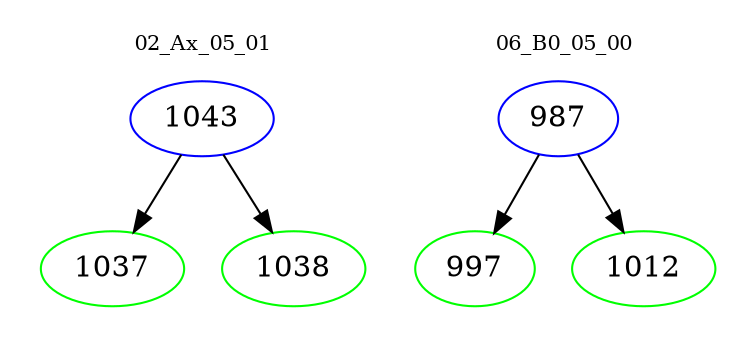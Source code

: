 digraph{
subgraph cluster_0 {
color = white
label = "02_Ax_05_01";
fontsize=10;
T0_1043 [label="1043", color="blue"]
T0_1043 -> T0_1037 [color="black"]
T0_1037 [label="1037", color="green"]
T0_1043 -> T0_1038 [color="black"]
T0_1038 [label="1038", color="green"]
}
subgraph cluster_1 {
color = white
label = "06_B0_05_00";
fontsize=10;
T1_987 [label="987", color="blue"]
T1_987 -> T1_997 [color="black"]
T1_997 [label="997", color="green"]
T1_987 -> T1_1012 [color="black"]
T1_1012 [label="1012", color="green"]
}
}
